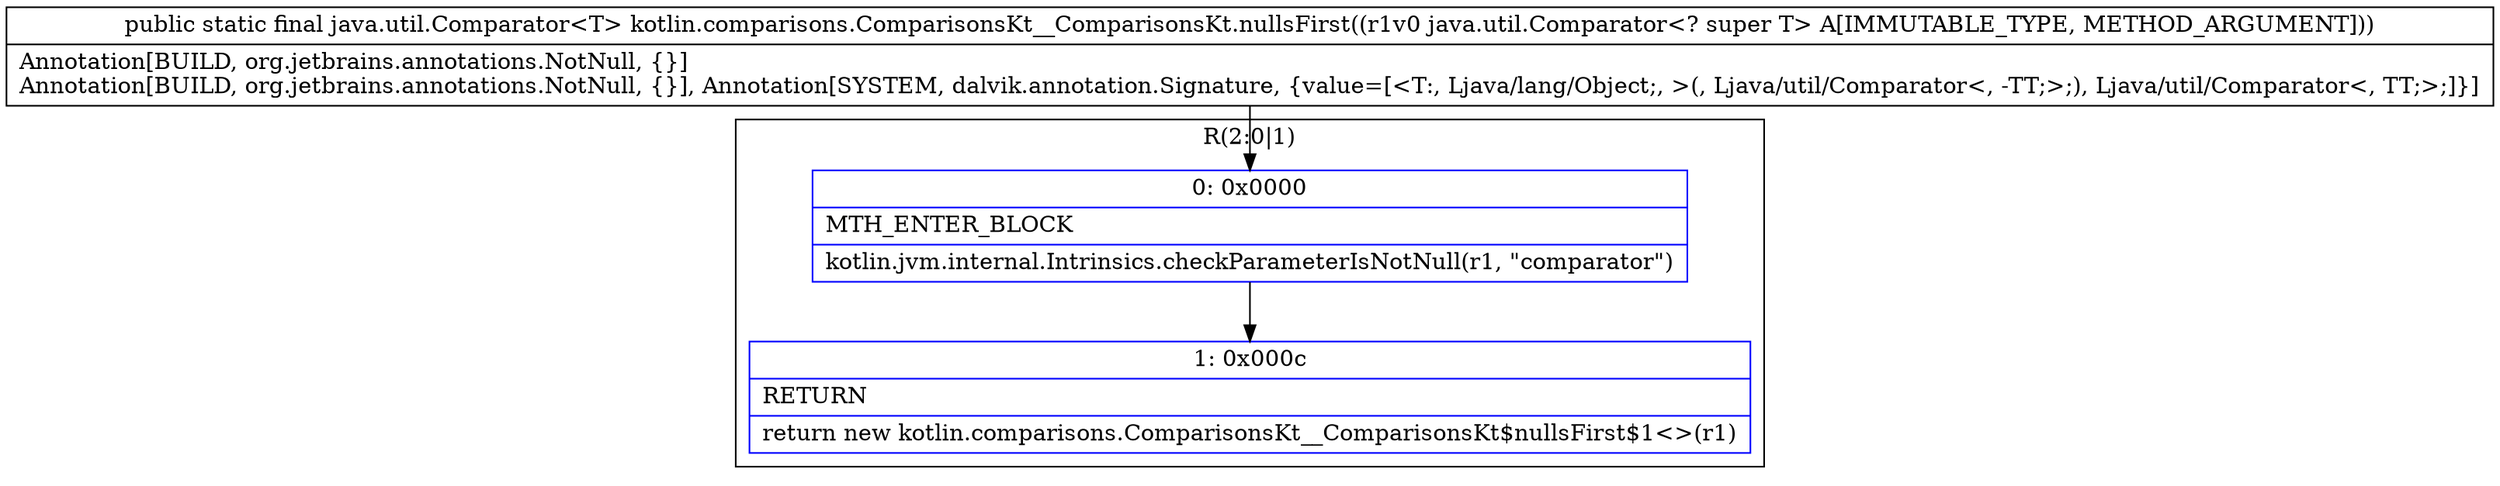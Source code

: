 digraph "CFG forkotlin.comparisons.ComparisonsKt__ComparisonsKt.nullsFirst(Ljava\/util\/Comparator;)Ljava\/util\/Comparator;" {
subgraph cluster_Region_1809849384 {
label = "R(2:0|1)";
node [shape=record,color=blue];
Node_0 [shape=record,label="{0\:\ 0x0000|MTH_ENTER_BLOCK\l|kotlin.jvm.internal.Intrinsics.checkParameterIsNotNull(r1, \"comparator\")\l}"];
Node_1 [shape=record,label="{1\:\ 0x000c|RETURN\l|return new kotlin.comparisons.ComparisonsKt__ComparisonsKt$nullsFirst$1\<\>(r1)\l}"];
}
MethodNode[shape=record,label="{public static final java.util.Comparator\<T\> kotlin.comparisons.ComparisonsKt__ComparisonsKt.nullsFirst((r1v0 java.util.Comparator\<? super T\> A[IMMUTABLE_TYPE, METHOD_ARGUMENT]))  | Annotation[BUILD, org.jetbrains.annotations.NotNull, \{\}]\lAnnotation[BUILD, org.jetbrains.annotations.NotNull, \{\}], Annotation[SYSTEM, dalvik.annotation.Signature, \{value=[\<T:, Ljava\/lang\/Object;, \>(, Ljava\/util\/Comparator\<, \-TT;\>;), Ljava\/util\/Comparator\<, TT;\>;]\}]\l}"];
MethodNode -> Node_0;
Node_0 -> Node_1;
}

